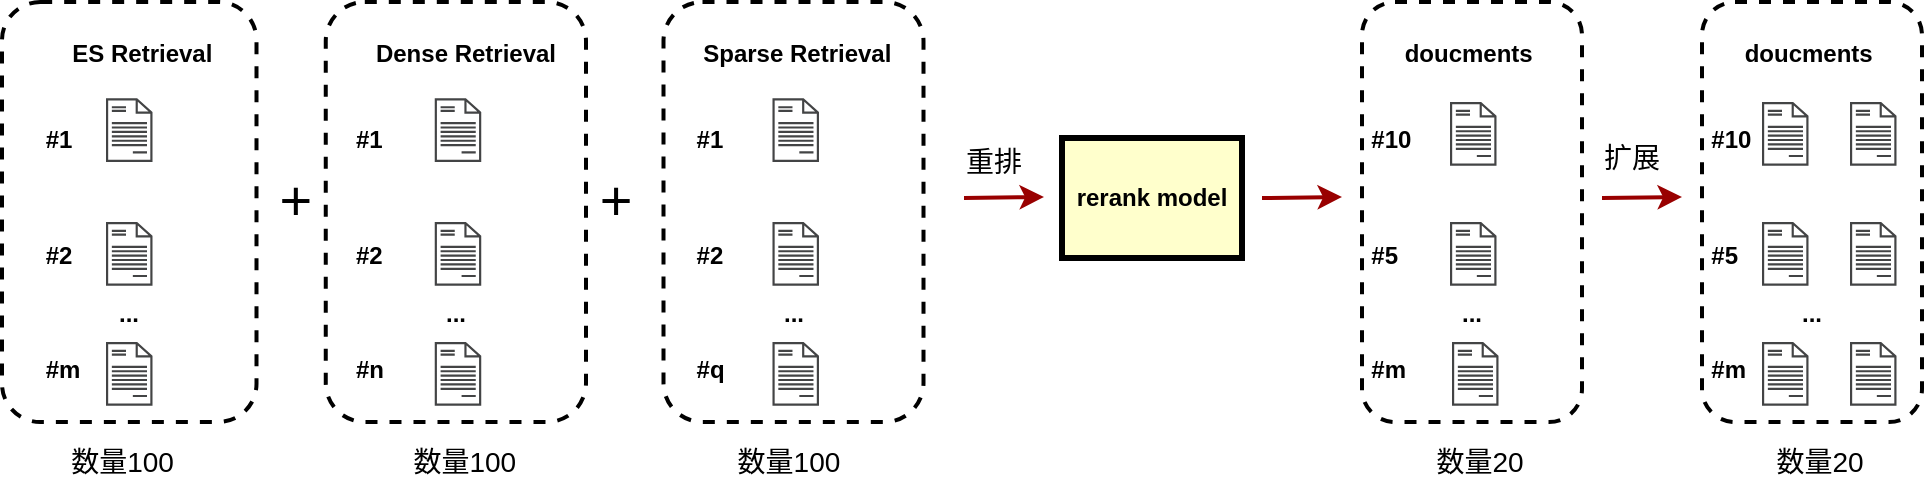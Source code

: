 <mxfile version="24.7.6">
  <diagram name="第 1 页" id="p2EqYzyDLaV86DFks5Vr">
    <mxGraphModel dx="2261" dy="757" grid="1" gridSize="10" guides="1" tooltips="1" connect="1" arrows="1" fold="1" page="1" pageScale="1" pageWidth="827" pageHeight="1169" math="0" shadow="0">
      <root>
        <mxCell id="0" />
        <mxCell id="1" parent="0" />
        <mxCell id="WRbdmsVeA1THmS9mT6Gk-38" value="&lt;div style=&quot;&quot;&gt;&lt;b style=&quot;background-color: initial;&quot;&gt;&amp;nbsp; &amp;nbsp; ES Retrieval&lt;/b&gt;&lt;/div&gt;&lt;div&gt;&lt;b&gt;&lt;br&gt;&lt;/b&gt;&lt;div&gt;&lt;b style=&quot;background-color: initial;&quot;&gt;&lt;br&gt;&lt;/b&gt;&lt;/div&gt;&lt;div style=&quot;text-align: left;&quot;&gt;&lt;b style=&quot;background-color: initial;&quot;&gt;#1&lt;/b&gt;&lt;br&gt;&lt;/div&gt;&lt;div style=&quot;text-align: left;&quot;&gt;&lt;b style=&quot;background-color: initial;&quot;&gt;&lt;br&gt;&lt;/b&gt;&lt;/div&gt;&lt;div style=&quot;text-align: left;&quot;&gt;&lt;b style=&quot;background-color: initial;&quot;&gt;&lt;br&gt;&lt;/b&gt;&lt;/div&gt;&lt;div&gt;&lt;b&gt;&lt;br&gt;&lt;/b&gt;&lt;/div&gt;&lt;div style=&quot;text-align: left;&quot;&gt;&lt;b&gt;#2&lt;/b&gt;&lt;/div&gt;&lt;div&gt;&lt;b&gt;&lt;br&gt;&lt;/b&gt;&lt;/div&gt;&lt;div&gt;&lt;b&gt;...&lt;/b&gt;&lt;/div&gt;&lt;div&gt;&lt;b&gt;&lt;br&gt;&lt;/b&gt;&lt;/div&gt;&lt;div style=&quot;text-align: left;&quot;&gt;&lt;b&gt;#m&lt;/b&gt;&lt;/div&gt;&lt;/div&gt;" style="rounded=1;whiteSpace=wrap;html=1;strokeWidth=2;dashed=1;align=center;" vertex="1" parent="1">
          <mxGeometry x="-170" y="440" width="127.25" height="210" as="geometry" />
        </mxCell>
        <mxCell id="WRbdmsVeA1THmS9mT6Gk-39" value="" style="sketch=0;pointerEvents=1;shadow=0;dashed=0;html=1;strokeColor=none;fillColor=#434445;aspect=fixed;labelPosition=center;verticalLabelPosition=bottom;verticalAlign=top;align=center;outlineConnect=0;shape=mxgraph.vvd.document;" vertex="1" parent="1">
          <mxGeometry x="-118" y="488.15" width="23.25" height="31.85" as="geometry" />
        </mxCell>
        <mxCell id="WRbdmsVeA1THmS9mT6Gk-40" value="" style="sketch=0;pointerEvents=1;shadow=0;dashed=0;html=1;strokeColor=none;fillColor=#434445;aspect=fixed;labelPosition=center;verticalLabelPosition=bottom;verticalAlign=top;align=center;outlineConnect=0;shape=mxgraph.vvd.document;" vertex="1" parent="1">
          <mxGeometry x="-118" y="550" width="23.25" height="31.85" as="geometry" />
        </mxCell>
        <mxCell id="WRbdmsVeA1THmS9mT6Gk-41" value="" style="sketch=0;pointerEvents=1;shadow=0;dashed=0;html=1;strokeColor=none;fillColor=#434445;aspect=fixed;labelPosition=center;verticalLabelPosition=bottom;verticalAlign=top;align=center;outlineConnect=0;shape=mxgraph.vvd.document;" vertex="1" parent="1">
          <mxGeometry x="-118" y="610" width="23.25" height="31.85" as="geometry" />
        </mxCell>
        <mxCell id="WRbdmsVeA1THmS9mT6Gk-42" value="&lt;div style=&quot;&quot;&gt;&lt;b style=&quot;background-color: initial;&quot;&gt;&amp;nbsp; &amp;nbsp;Dense Retrieval&lt;/b&gt;&lt;/div&gt;&lt;div&gt;&lt;b&gt;&lt;br&gt;&lt;/b&gt;&lt;div&gt;&lt;b style=&quot;background-color: initial;&quot;&gt;&lt;br&gt;&lt;/b&gt;&lt;/div&gt;&lt;div style=&quot;text-align: left;&quot;&gt;&lt;b style=&quot;background-color: initial;&quot;&gt;#1&lt;/b&gt;&lt;br&gt;&lt;/div&gt;&lt;div style=&quot;text-align: left;&quot;&gt;&lt;b style=&quot;background-color: initial;&quot;&gt;&lt;br&gt;&lt;/b&gt;&lt;/div&gt;&lt;div style=&quot;text-align: left;&quot;&gt;&lt;b style=&quot;background-color: initial;&quot;&gt;&lt;br&gt;&lt;/b&gt;&lt;/div&gt;&lt;div&gt;&lt;b&gt;&lt;br&gt;&lt;/b&gt;&lt;/div&gt;&lt;div style=&quot;text-align: left;&quot;&gt;&lt;b&gt;#2&lt;/b&gt;&lt;/div&gt;&lt;div&gt;&lt;b&gt;&lt;br&gt;&lt;/b&gt;&lt;/div&gt;&lt;div&gt;&lt;b&gt;...&lt;/b&gt;&lt;/div&gt;&lt;div&gt;&lt;b&gt;&lt;br&gt;&lt;/b&gt;&lt;/div&gt;&lt;div style=&quot;text-align: left;&quot;&gt;&lt;b&gt;#n&lt;/b&gt;&lt;/div&gt;&lt;/div&gt;" style="rounded=1;whiteSpace=wrap;html=1;strokeWidth=2;dashed=1;align=center;" vertex="1" parent="1">
          <mxGeometry x="-8.12" y="440" width="130.12" height="210" as="geometry" />
        </mxCell>
        <mxCell id="WRbdmsVeA1THmS9mT6Gk-43" value="" style="sketch=0;pointerEvents=1;shadow=0;dashed=0;html=1;strokeColor=none;fillColor=#434445;aspect=fixed;labelPosition=center;verticalLabelPosition=bottom;verticalAlign=top;align=center;outlineConnect=0;shape=mxgraph.vvd.document;" vertex="1" parent="1">
          <mxGeometry x="46.37" y="488.15" width="23.25" height="31.85" as="geometry" />
        </mxCell>
        <mxCell id="WRbdmsVeA1THmS9mT6Gk-44" value="" style="sketch=0;pointerEvents=1;shadow=0;dashed=0;html=1;strokeColor=none;fillColor=#434445;aspect=fixed;labelPosition=center;verticalLabelPosition=bottom;verticalAlign=top;align=center;outlineConnect=0;shape=mxgraph.vvd.document;" vertex="1" parent="1">
          <mxGeometry x="46.37" y="550" width="23.25" height="31.85" as="geometry" />
        </mxCell>
        <mxCell id="WRbdmsVeA1THmS9mT6Gk-45" value="" style="sketch=0;pointerEvents=1;shadow=0;dashed=0;html=1;strokeColor=none;fillColor=#434445;aspect=fixed;labelPosition=center;verticalLabelPosition=bottom;verticalAlign=top;align=center;outlineConnect=0;shape=mxgraph.vvd.document;" vertex="1" parent="1">
          <mxGeometry x="46.37" y="610" width="23.25" height="31.85" as="geometry" />
        </mxCell>
        <mxCell id="WRbdmsVeA1THmS9mT6Gk-46" value="&lt;div style=&quot;&quot;&gt;&lt;b style=&quot;background-color: initial;&quot;&gt;&amp;nbsp;Sparse Retrieval&lt;/b&gt;&lt;/div&gt;&lt;div&gt;&lt;b&gt;&lt;br&gt;&lt;/b&gt;&lt;div&gt;&lt;b style=&quot;background-color: initial;&quot;&gt;&lt;br&gt;&lt;/b&gt;&lt;/div&gt;&lt;div style=&quot;text-align: left;&quot;&gt;&lt;b style=&quot;background-color: initial;&quot;&gt;#1&lt;/b&gt;&lt;br&gt;&lt;/div&gt;&lt;div style=&quot;text-align: left;&quot;&gt;&lt;b style=&quot;background-color: initial;&quot;&gt;&lt;br&gt;&lt;/b&gt;&lt;/div&gt;&lt;div style=&quot;text-align: left;&quot;&gt;&lt;b style=&quot;background-color: initial;&quot;&gt;&lt;br&gt;&lt;/b&gt;&lt;/div&gt;&lt;div&gt;&lt;b&gt;&lt;br&gt;&lt;/b&gt;&lt;/div&gt;&lt;div style=&quot;text-align: left;&quot;&gt;&lt;b&gt;#2&lt;/b&gt;&lt;/div&gt;&lt;div&gt;&lt;b&gt;&lt;br&gt;&lt;/b&gt;&lt;/div&gt;&lt;div&gt;&lt;b&gt;...&lt;/b&gt;&lt;/div&gt;&lt;div&gt;&lt;b&gt;&lt;br&gt;&lt;/b&gt;&lt;/div&gt;&lt;div style=&quot;text-align: left;&quot;&gt;&lt;b&gt;#q&lt;/b&gt;&lt;/div&gt;&lt;/div&gt;" style="rounded=1;whiteSpace=wrap;html=1;strokeWidth=2;dashed=1;align=center;" vertex="1" parent="1">
          <mxGeometry x="160.75" y="440" width="130" height="210" as="geometry" />
        </mxCell>
        <mxCell id="WRbdmsVeA1THmS9mT6Gk-47" value="" style="sketch=0;pointerEvents=1;shadow=0;dashed=0;html=1;strokeColor=none;fillColor=#434445;aspect=fixed;labelPosition=center;verticalLabelPosition=bottom;verticalAlign=top;align=center;outlineConnect=0;shape=mxgraph.vvd.document;" vertex="1" parent="1">
          <mxGeometry x="215.24" y="488.15" width="23.25" height="31.85" as="geometry" />
        </mxCell>
        <mxCell id="WRbdmsVeA1THmS9mT6Gk-48" value="" style="sketch=0;pointerEvents=1;shadow=0;dashed=0;html=1;strokeColor=none;fillColor=#434445;aspect=fixed;labelPosition=center;verticalLabelPosition=bottom;verticalAlign=top;align=center;outlineConnect=0;shape=mxgraph.vvd.document;" vertex="1" parent="1">
          <mxGeometry x="215.24" y="550" width="23.25" height="31.85" as="geometry" />
        </mxCell>
        <mxCell id="WRbdmsVeA1THmS9mT6Gk-49" value="" style="sketch=0;pointerEvents=1;shadow=0;dashed=0;html=1;strokeColor=none;fillColor=#434445;aspect=fixed;labelPosition=center;verticalLabelPosition=bottom;verticalAlign=top;align=center;outlineConnect=0;shape=mxgraph.vvd.document;" vertex="1" parent="1">
          <mxGeometry x="215.24" y="610" width="23.25" height="31.85" as="geometry" />
        </mxCell>
        <mxCell id="WRbdmsVeA1THmS9mT6Gk-50" value="数量100" style="text;spacingTop=-5;align=center;strokeWidth=3;fontSize=14;" vertex="1" parent="1">
          <mxGeometry x="-124.75" y="660" width="30" height="20" as="geometry" />
        </mxCell>
        <mxCell id="WRbdmsVeA1THmS9mT6Gk-51" value="数量100" style="text;spacingTop=-5;align=center;strokeWidth=3;fontSize=14;" vertex="1" parent="1">
          <mxGeometry x="46.37" y="660" width="30" height="20" as="geometry" />
        </mxCell>
        <mxCell id="WRbdmsVeA1THmS9mT6Gk-52" value="数量100" style="text;spacingTop=-5;align=center;strokeWidth=3;fontSize=14;" vertex="1" parent="1">
          <mxGeometry x="208.49" y="660" width="30" height="20" as="geometry" />
        </mxCell>
        <mxCell id="WRbdmsVeA1THmS9mT6Gk-53" value="+" style="text;spacingTop=-5;align=center;strokeWidth=3;fontSize=28;" vertex="1" parent="1">
          <mxGeometry x="-38.12" y="520" width="30" height="36" as="geometry" />
        </mxCell>
        <mxCell id="WRbdmsVeA1THmS9mT6Gk-54" value="+" style="text;spacingTop=-5;align=center;strokeWidth=3;fontSize=28;" vertex="1" parent="1">
          <mxGeometry x="122" y="520" width="30" height="36" as="geometry" />
        </mxCell>
        <mxCell id="WRbdmsVeA1THmS9mT6Gk-55" value="" style="edgeStyle=none;noEdgeStyle=1;strokeColor=#990000;strokeWidth=2;" edge="1" parent="1">
          <mxGeometry width="100" height="100" relative="1" as="geometry">
            <mxPoint x="311" y="538" as="sourcePoint" />
            <mxPoint x="351" y="537.5" as="targetPoint" />
          </mxGeometry>
        </mxCell>
        <mxCell id="WRbdmsVeA1THmS9mT6Gk-56" value="rerank model" style="whiteSpace=wrap;align=center;verticalAlign=middle;fontStyle=1;strokeWidth=3;fillColor=#FFFFCC" vertex="1" parent="1">
          <mxGeometry x="360" y="508" width="90" height="60" as="geometry" />
        </mxCell>
        <mxCell id="WRbdmsVeA1THmS9mT6Gk-57" value="重排" style="text;spacingTop=-5;align=center;strokeWidth=3;fontSize=14;" vertex="1" parent="1">
          <mxGeometry x="311" y="510" width="30" height="20" as="geometry" />
        </mxCell>
        <mxCell id="WRbdmsVeA1THmS9mT6Gk-58" value="&lt;div style=&quot;&quot;&gt;&lt;b style=&quot;background-color: initial;&quot;&gt;&amp;nbsp; &amp;nbsp; &amp;nbsp;doucments&amp;nbsp; &amp;nbsp; &amp;nbsp;&amp;nbsp;&lt;/b&gt;&lt;/div&gt;&lt;div&gt;&lt;b&gt;&lt;br&gt;&lt;/b&gt;&lt;div&gt;&lt;b style=&quot;background-color: initial;&quot;&gt;&lt;br&gt;&lt;/b&gt;&lt;/div&gt;&lt;div style=&quot;text-align: left;&quot;&gt;&lt;b style=&quot;background-color: initial;&quot;&gt;#10&lt;/b&gt;&lt;br&gt;&lt;/div&gt;&lt;div style=&quot;text-align: left;&quot;&gt;&lt;b style=&quot;background-color: initial;&quot;&gt;&lt;br&gt;&lt;/b&gt;&lt;/div&gt;&lt;div style=&quot;text-align: left;&quot;&gt;&lt;b style=&quot;background-color: initial;&quot;&gt;&lt;br&gt;&lt;/b&gt;&lt;/div&gt;&lt;div&gt;&lt;b&gt;&lt;br&gt;&lt;/b&gt;&lt;/div&gt;&lt;div style=&quot;text-align: left;&quot;&gt;&lt;b&gt;#5&lt;/b&gt;&lt;/div&gt;&lt;div&gt;&lt;b&gt;&lt;br&gt;&lt;/b&gt;&lt;/div&gt;&lt;div&gt;&lt;b&gt;...&lt;/b&gt;&lt;/div&gt;&lt;div&gt;&lt;b&gt;&lt;br&gt;&lt;/b&gt;&lt;/div&gt;&lt;div style=&quot;text-align: left;&quot;&gt;&lt;b&gt;#m&lt;/b&gt;&lt;/div&gt;&lt;/div&gt;" style="rounded=1;whiteSpace=wrap;html=1;strokeWidth=2;dashed=1;align=center;" vertex="1" parent="1">
          <mxGeometry x="510" y="440" width="110" height="210" as="geometry" />
        </mxCell>
        <mxCell id="WRbdmsVeA1THmS9mT6Gk-59" value="" style="sketch=0;pointerEvents=1;shadow=0;dashed=0;html=1;strokeColor=none;fillColor=#434445;aspect=fixed;labelPosition=center;verticalLabelPosition=bottom;verticalAlign=top;align=center;outlineConnect=0;shape=mxgraph.vvd.document;" vertex="1" parent="1">
          <mxGeometry x="554" y="490" width="23.25" height="31.85" as="geometry" />
        </mxCell>
        <mxCell id="WRbdmsVeA1THmS9mT6Gk-60" value="" style="sketch=0;pointerEvents=1;shadow=0;dashed=0;html=1;strokeColor=none;fillColor=#434445;aspect=fixed;labelPosition=center;verticalLabelPosition=bottom;verticalAlign=top;align=center;outlineConnect=0;shape=mxgraph.vvd.document;" vertex="1" parent="1">
          <mxGeometry x="554" y="550" width="23.25" height="31.85" as="geometry" />
        </mxCell>
        <mxCell id="WRbdmsVeA1THmS9mT6Gk-61" value="" style="sketch=0;pointerEvents=1;shadow=0;dashed=0;html=1;strokeColor=none;fillColor=#434445;aspect=fixed;labelPosition=center;verticalLabelPosition=bottom;verticalAlign=top;align=center;outlineConnect=0;shape=mxgraph.vvd.document;" vertex="1" parent="1">
          <mxGeometry x="555" y="610" width="23.25" height="31.85" as="geometry" />
        </mxCell>
        <mxCell id="WRbdmsVeA1THmS9mT6Gk-62" value="" style="edgeStyle=none;noEdgeStyle=1;strokeColor=#990000;strokeWidth=2;" edge="1" parent="1">
          <mxGeometry width="100" height="100" relative="1" as="geometry">
            <mxPoint x="460" y="538" as="sourcePoint" />
            <mxPoint x="500" y="537.5" as="targetPoint" />
          </mxGeometry>
        </mxCell>
        <mxCell id="WRbdmsVeA1THmS9mT6Gk-64" value="" style="edgeStyle=none;noEdgeStyle=1;strokeColor=#990000;strokeWidth=2;" edge="1" parent="1">
          <mxGeometry width="100" height="100" relative="1" as="geometry">
            <mxPoint x="630" y="538" as="sourcePoint" />
            <mxPoint x="670" y="537.5" as="targetPoint" />
          </mxGeometry>
        </mxCell>
        <mxCell id="WRbdmsVeA1THmS9mT6Gk-65" value="数量20" style="text;spacingTop=-5;align=center;strokeWidth=3;fontSize=14;" vertex="1" parent="1">
          <mxGeometry x="554" y="660" width="30" height="20" as="geometry" />
        </mxCell>
        <mxCell id="WRbdmsVeA1THmS9mT6Gk-66" value="&lt;div style=&quot;&quot;&gt;&lt;b style=&quot;background-color: initial;&quot;&gt;&amp;nbsp; &amp;nbsp; &amp;nbsp;doucments&amp;nbsp; &amp;nbsp; &amp;nbsp;&amp;nbsp;&lt;/b&gt;&lt;/div&gt;&lt;div&gt;&lt;b&gt;&lt;br&gt;&lt;/b&gt;&lt;div&gt;&lt;b style=&quot;background-color: initial;&quot;&gt;&lt;br&gt;&lt;/b&gt;&lt;/div&gt;&lt;div style=&quot;text-align: left;&quot;&gt;&lt;b style=&quot;background-color: initial;&quot;&gt;#10&lt;/b&gt;&lt;br&gt;&lt;/div&gt;&lt;div style=&quot;text-align: left;&quot;&gt;&lt;b style=&quot;background-color: initial;&quot;&gt;&lt;br&gt;&lt;/b&gt;&lt;/div&gt;&lt;div style=&quot;text-align: left;&quot;&gt;&lt;b style=&quot;background-color: initial;&quot;&gt;&lt;br&gt;&lt;/b&gt;&lt;/div&gt;&lt;div&gt;&lt;b&gt;&lt;br&gt;&lt;/b&gt;&lt;/div&gt;&lt;div style=&quot;text-align: left;&quot;&gt;&lt;b&gt;#5&lt;/b&gt;&lt;/div&gt;&lt;div&gt;&lt;b&gt;&lt;br&gt;&lt;/b&gt;&lt;/div&gt;&lt;div&gt;&lt;b&gt;...&lt;/b&gt;&lt;/div&gt;&lt;div&gt;&lt;b&gt;&lt;br&gt;&lt;/b&gt;&lt;/div&gt;&lt;div style=&quot;text-align: left;&quot;&gt;&lt;b&gt;#m&lt;/b&gt;&lt;/div&gt;&lt;/div&gt;" style="rounded=1;whiteSpace=wrap;html=1;strokeWidth=2;dashed=1;align=center;" vertex="1" parent="1">
          <mxGeometry x="680" y="440" width="110" height="210" as="geometry" />
        </mxCell>
        <mxCell id="WRbdmsVeA1THmS9mT6Gk-67" value="" style="sketch=0;pointerEvents=1;shadow=0;dashed=0;html=1;strokeColor=none;fillColor=#434445;aspect=fixed;labelPosition=center;verticalLabelPosition=bottom;verticalAlign=top;align=center;outlineConnect=0;shape=mxgraph.vvd.document;" vertex="1" parent="1">
          <mxGeometry x="710" y="490" width="23.25" height="31.85" as="geometry" />
        </mxCell>
        <mxCell id="WRbdmsVeA1THmS9mT6Gk-68" value="" style="sketch=0;pointerEvents=1;shadow=0;dashed=0;html=1;strokeColor=none;fillColor=#434445;aspect=fixed;labelPosition=center;verticalLabelPosition=bottom;verticalAlign=top;align=center;outlineConnect=0;shape=mxgraph.vvd.document;" vertex="1" parent="1">
          <mxGeometry x="710" y="550" width="23.25" height="31.85" as="geometry" />
        </mxCell>
        <mxCell id="WRbdmsVeA1THmS9mT6Gk-69" value="" style="sketch=0;pointerEvents=1;shadow=0;dashed=0;html=1;strokeColor=none;fillColor=#434445;aspect=fixed;labelPosition=center;verticalLabelPosition=bottom;verticalAlign=top;align=center;outlineConnect=0;shape=mxgraph.vvd.document;" vertex="1" parent="1">
          <mxGeometry x="710" y="610" width="23.25" height="31.85" as="geometry" />
        </mxCell>
        <mxCell id="WRbdmsVeA1THmS9mT6Gk-70" value="数量20" style="text;spacingTop=-5;align=center;strokeWidth=3;fontSize=14;" vertex="1" parent="1">
          <mxGeometry x="724" y="660" width="30" height="20" as="geometry" />
        </mxCell>
        <mxCell id="WRbdmsVeA1THmS9mT6Gk-71" value="" style="sketch=0;pointerEvents=1;shadow=0;dashed=0;html=1;strokeColor=none;fillColor=#434445;aspect=fixed;labelPosition=center;verticalLabelPosition=bottom;verticalAlign=top;align=center;outlineConnect=0;shape=mxgraph.vvd.document;" vertex="1" parent="1">
          <mxGeometry x="754" y="490" width="23.25" height="31.85" as="geometry" />
        </mxCell>
        <mxCell id="WRbdmsVeA1THmS9mT6Gk-72" value="" style="sketch=0;pointerEvents=1;shadow=0;dashed=0;html=1;strokeColor=none;fillColor=#434445;aspect=fixed;labelPosition=center;verticalLabelPosition=bottom;verticalAlign=top;align=center;outlineConnect=0;shape=mxgraph.vvd.document;" vertex="1" parent="1">
          <mxGeometry x="754" y="550" width="23.25" height="31.85" as="geometry" />
        </mxCell>
        <mxCell id="WRbdmsVeA1THmS9mT6Gk-73" value="" style="sketch=0;pointerEvents=1;shadow=0;dashed=0;html=1;strokeColor=none;fillColor=#434445;aspect=fixed;labelPosition=center;verticalLabelPosition=bottom;verticalAlign=top;align=center;outlineConnect=0;shape=mxgraph.vvd.document;" vertex="1" parent="1">
          <mxGeometry x="754" y="610" width="23.25" height="31.85" as="geometry" />
        </mxCell>
        <mxCell id="WRbdmsVeA1THmS9mT6Gk-74" value="扩展" style="text;spacingTop=-5;align=center;strokeWidth=3;fontSize=14;" vertex="1" parent="1">
          <mxGeometry x="630" y="508" width="30" height="20" as="geometry" />
        </mxCell>
      </root>
    </mxGraphModel>
  </diagram>
</mxfile>
